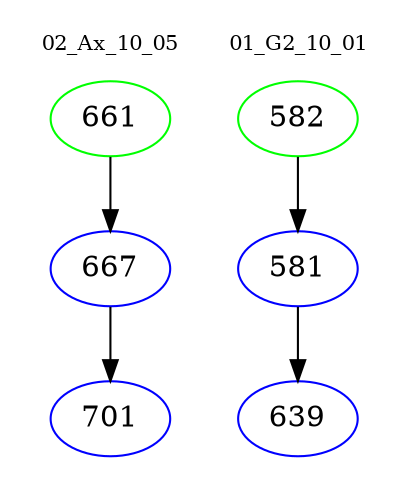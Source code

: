 digraph{
subgraph cluster_0 {
color = white
label = "02_Ax_10_05";
fontsize=10;
T0_661 [label="661", color="green"]
T0_661 -> T0_667 [color="black"]
T0_667 [label="667", color="blue"]
T0_667 -> T0_701 [color="black"]
T0_701 [label="701", color="blue"]
}
subgraph cluster_1 {
color = white
label = "01_G2_10_01";
fontsize=10;
T1_582 [label="582", color="green"]
T1_582 -> T1_581 [color="black"]
T1_581 [label="581", color="blue"]
T1_581 -> T1_639 [color="black"]
T1_639 [label="639", color="blue"]
}
}
